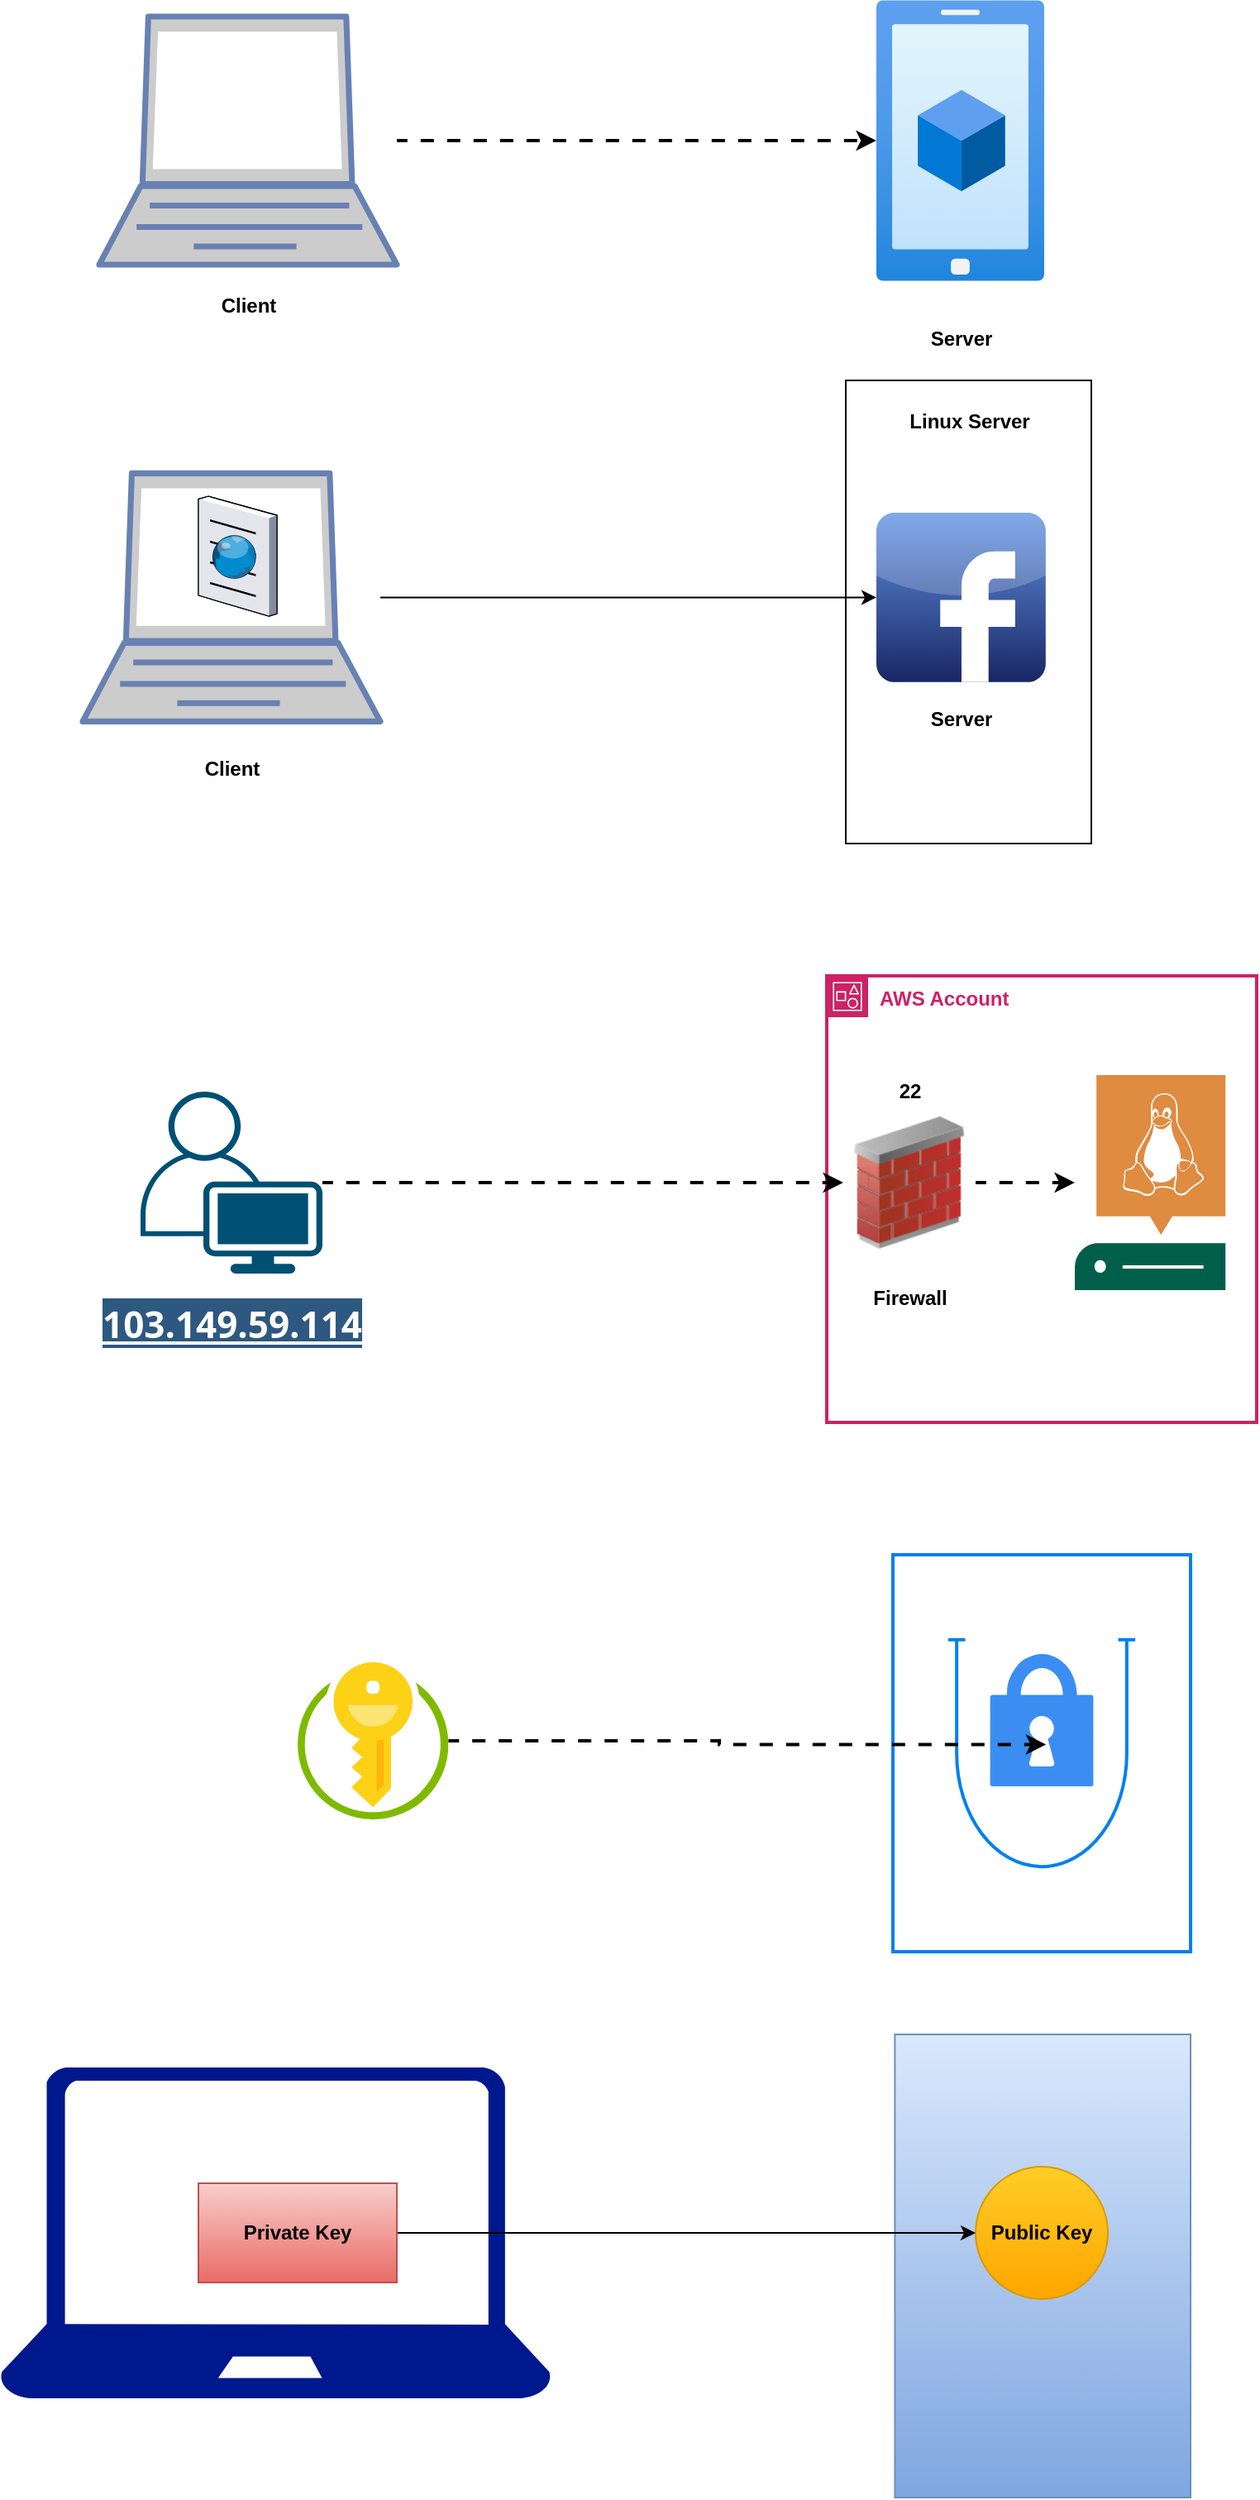 <mxfile version="26.1.1">
  <diagram name="Page-1" id="fjbJWDlfLcNGqHqUYO34">
    <mxGraphModel dx="1259" dy="655" grid="1" gridSize="10" guides="1" tooltips="1" connect="1" arrows="1" fold="1" page="1" pageScale="1" pageWidth="850" pageHeight="1100" math="0" shadow="0">
      <root>
        <mxCell id="0" />
        <mxCell id="1" parent="0" />
        <mxCell id="qvgFBvXe_zUQoaFY5pT4-12" value="" style="rounded=0;whiteSpace=wrap;html=1;" vertex="1" parent="1">
          <mxGeometry x="531.49" y="390" width="148.51" height="280" as="geometry" />
        </mxCell>
        <mxCell id="qvgFBvXe_zUQoaFY5pT4-1" value="" style="fontColor=#0066CC;verticalAlign=top;verticalLabelPosition=bottom;labelPosition=center;align=center;html=1;outlineConnect=0;fillColor=#CCCCCC;strokeColor=#6881B3;gradientColor=none;gradientDirection=north;strokeWidth=2;shape=mxgraph.networks.laptop;" vertex="1" parent="1">
          <mxGeometry x="80" y="170" width="180" height="150" as="geometry" />
        </mxCell>
        <mxCell id="qvgFBvXe_zUQoaFY5pT4-2" value="" style="image;aspect=fixed;html=1;points=[];align=center;fontSize=12;image=img/lib/azure2/general/Mobile.svg;" vertex="1" parent="1">
          <mxGeometry x="550" y="160" width="101.49" height="170" as="geometry" />
        </mxCell>
        <mxCell id="qvgFBvXe_zUQoaFY5pT4-3" style="edgeStyle=orthogonalEdgeStyle;rounded=0;orthogonalLoop=1;jettySize=auto;html=1;entryX=0;entryY=0.5;entryDx=0;entryDy=0;entryPerimeter=0;flowAnimation=1;strokeWidth=2;" edge="1" parent="1" source="qvgFBvXe_zUQoaFY5pT4-1" target="qvgFBvXe_zUQoaFY5pT4-2">
          <mxGeometry relative="1" as="geometry" />
        </mxCell>
        <mxCell id="qvgFBvXe_zUQoaFY5pT4-4" value="&lt;b&gt;Server&lt;/b&gt;" style="text;html=1;align=center;verticalAlign=middle;resizable=0;points=[];autosize=1;strokeColor=none;fillColor=none;" vertex="1" parent="1">
          <mxGeometry x="570.74" y="350" width="60" height="30" as="geometry" />
        </mxCell>
        <mxCell id="qvgFBvXe_zUQoaFY5pT4-5" value="&lt;b&gt;Client&lt;/b&gt;" style="text;html=1;align=center;verticalAlign=middle;resizable=0;points=[];autosize=1;strokeColor=none;fillColor=none;" vertex="1" parent="1">
          <mxGeometry x="140" y="330" width="60" height="30" as="geometry" />
        </mxCell>
        <mxCell id="qvgFBvXe_zUQoaFY5pT4-6" value="" style="dashed=0;outlineConnect=0;html=1;align=center;labelPosition=center;verticalLabelPosition=bottom;verticalAlign=top;shape=mxgraph.webicons.facebook;fillColor=#6294E4;gradientColor=#1A2665" vertex="1" parent="1">
          <mxGeometry x="550" y="470" width="102.4" height="102.4" as="geometry" />
        </mxCell>
        <mxCell id="qvgFBvXe_zUQoaFY5pT4-8" style="edgeStyle=orthogonalEdgeStyle;rounded=0;orthogonalLoop=1;jettySize=auto;html=1;" edge="1" parent="1" source="qvgFBvXe_zUQoaFY5pT4-7" target="qvgFBvXe_zUQoaFY5pT4-6">
          <mxGeometry relative="1" as="geometry" />
        </mxCell>
        <mxCell id="qvgFBvXe_zUQoaFY5pT4-7" value="" style="fontColor=#0066CC;verticalAlign=top;verticalLabelPosition=bottom;labelPosition=center;align=center;html=1;outlineConnect=0;fillColor=#CCCCCC;strokeColor=#6881B3;gradientColor=none;gradientDirection=north;strokeWidth=2;shape=mxgraph.networks.laptop;" vertex="1" parent="1">
          <mxGeometry x="70" y="446.2" width="180" height="150" as="geometry" />
        </mxCell>
        <mxCell id="qvgFBvXe_zUQoaFY5pT4-9" value="&lt;b&gt;Server&lt;/b&gt;" style="text;html=1;align=center;verticalAlign=middle;resizable=0;points=[];autosize=1;strokeColor=none;fillColor=none;" vertex="1" parent="1">
          <mxGeometry x="570.74" y="580" width="60" height="30" as="geometry" />
        </mxCell>
        <mxCell id="qvgFBvXe_zUQoaFY5pT4-10" value="" style="verticalLabelPosition=bottom;sketch=0;aspect=fixed;html=1;verticalAlign=top;strokeColor=none;align=center;outlineConnect=0;shape=mxgraph.citrix.browser;" vertex="1" parent="1">
          <mxGeometry x="140" y="460" width="47.5" height="72.5" as="geometry" />
        </mxCell>
        <mxCell id="qvgFBvXe_zUQoaFY5pT4-11" value="&lt;b&gt;Client&lt;/b&gt;" style="text;html=1;align=center;verticalAlign=middle;resizable=0;points=[];autosize=1;strokeColor=none;fillColor=none;" vertex="1" parent="1">
          <mxGeometry x="130" y="610" width="60" height="30" as="geometry" />
        </mxCell>
        <mxCell id="qvgFBvXe_zUQoaFY5pT4-13" value="&lt;b&gt;Linux Server&lt;/b&gt;" style="text;html=1;align=center;verticalAlign=middle;resizable=0;points=[];autosize=1;strokeColor=none;fillColor=none;" vertex="1" parent="1">
          <mxGeometry x="555.74" y="400" width="100" height="30" as="geometry" />
        </mxCell>
        <mxCell id="qvgFBvXe_zUQoaFY5pT4-14" value="&lt;b&gt;AWS Account&lt;/b&gt;" style="points=[[0,0],[0.25,0],[0.5,0],[0.75,0],[1,0],[1,0.25],[1,0.5],[1,0.75],[1,1],[0.75,1],[0.5,1],[0.25,1],[0,1],[0,0.75],[0,0.5],[0,0.25]];outlineConnect=0;gradientColor=none;html=1;whiteSpace=wrap;fontSize=12;fontStyle=0;container=1;pointerEvents=0;collapsible=0;recursiveResize=0;shape=mxgraph.aws4.group;grIcon=mxgraph.aws4.group_account;strokeColor=#CD2264;fillColor=none;verticalAlign=top;align=left;spacingLeft=30;fontColor=#CD2264;dashed=0;strokeWidth=2;" vertex="1" parent="1">
          <mxGeometry x="520" y="750" width="260" height="270" as="geometry" />
        </mxCell>
        <mxCell id="qvgFBvXe_zUQoaFY5pT4-15" value="" style="sketch=0;pointerEvents=1;shadow=0;dashed=0;html=1;strokeColor=none;fillColor=#005F4B;labelPosition=center;verticalLabelPosition=bottom;verticalAlign=top;align=center;outlineConnect=0;shape=mxgraph.veeam2.linux_server;" vertex="1" parent="qvgFBvXe_zUQoaFY5pT4-14">
          <mxGeometry x="150" y="60" width="91.12" height="130" as="geometry" />
        </mxCell>
        <mxCell id="qvgFBvXe_zUQoaFY5pT4-17" style="edgeStyle=orthogonalEdgeStyle;rounded=0;orthogonalLoop=1;jettySize=auto;html=1;flowAnimation=1;strokeWidth=2;" edge="1" parent="qvgFBvXe_zUQoaFY5pT4-14" source="qvgFBvXe_zUQoaFY5pT4-16" target="qvgFBvXe_zUQoaFY5pT4-15">
          <mxGeometry relative="1" as="geometry" />
        </mxCell>
        <mxCell id="qvgFBvXe_zUQoaFY5pT4-16" value="" style="image;html=1;image=img/lib/clip_art/networking/Firewall_02_128x128.png" vertex="1" parent="qvgFBvXe_zUQoaFY5pT4-14">
          <mxGeometry x="10" y="85" width="80" height="80" as="geometry" />
        </mxCell>
        <mxCell id="qvgFBvXe_zUQoaFY5pT4-18" value="&lt;b&gt;Firewall&lt;/b&gt;" style="text;html=1;align=center;verticalAlign=middle;resizable=0;points=[];autosize=1;strokeColor=none;fillColor=none;" vertex="1" parent="qvgFBvXe_zUQoaFY5pT4-14">
          <mxGeometry x="15" y="180" width="70" height="30" as="geometry" />
        </mxCell>
        <mxCell id="qvgFBvXe_zUQoaFY5pT4-22" value="&lt;b&gt;22&lt;/b&gt;" style="text;html=1;align=center;verticalAlign=middle;resizable=0;points=[];autosize=1;strokeColor=none;fillColor=none;" vertex="1" parent="qvgFBvXe_zUQoaFY5pT4-14">
          <mxGeometry x="30" y="55" width="40" height="30" as="geometry" />
        </mxCell>
        <mxCell id="qvgFBvXe_zUQoaFY5pT4-20" style="edgeStyle=orthogonalEdgeStyle;rounded=0;orthogonalLoop=1;jettySize=auto;html=1;strokeWidth=2;flowAnimation=1;" edge="1" parent="1" source="qvgFBvXe_zUQoaFY5pT4-19" target="qvgFBvXe_zUQoaFY5pT4-16">
          <mxGeometry relative="1" as="geometry" />
        </mxCell>
        <mxCell id="qvgFBvXe_zUQoaFY5pT4-19" value="" style="points=[[0.35,0,0],[0.98,0.51,0],[1,0.71,0],[0.67,1,0],[0,0.795,0],[0,0.65,0]];verticalLabelPosition=bottom;sketch=0;html=1;verticalAlign=top;aspect=fixed;align=center;pointerEvents=1;shape=mxgraph.cisco19.user;fillColor=#005073;strokeColor=none;" vertex="1" parent="1">
          <mxGeometry x="105" y="820" width="110" height="110" as="geometry" />
        </mxCell>
        <mxCell id="qvgFBvXe_zUQoaFY5pT4-21" value="&lt;a style=&quot;box-sizing: border-box; font-family: &amp;quot;Open Sans&amp;quot;, sans-serif; color: rgb(255, 255, 255); background-color: rgb(45, 88, 127); transition: 0.2s ease-in-out; outline: 0px; font-size: 22px; font-weight: 700; text-align: start; text-wrap-mode: wrap;&quot; href=&quot;https://whatismyipaddress.com/ip/103.149.59.114&quot;&gt;103.149.59.114&lt;/a&gt;" style="text;html=1;align=center;verticalAlign=middle;resizable=0;points=[];autosize=1;strokeColor=none;fillColor=none;" vertex="1" parent="1">
          <mxGeometry x="70" y="940" width="180" height="40" as="geometry" />
        </mxCell>
        <mxCell id="qvgFBvXe_zUQoaFY5pT4-23" value="" style="html=1;verticalLabelPosition=bottom;align=center;labelBackgroundColor=#ffffff;verticalAlign=top;strokeWidth=2;strokeColor=#0080F0;shadow=0;dashed=0;shape=mxgraph.ios7.icons.bag;" vertex="1" parent="1">
          <mxGeometry x="560" y="1100" width="180" height="240" as="geometry" />
        </mxCell>
        <mxCell id="qvgFBvXe_zUQoaFY5pT4-24" value="" style="sketch=0;html=1;aspect=fixed;strokeColor=none;shadow=0;fillColor=#3B8DF1;verticalAlign=top;labelPosition=center;verticalLabelPosition=bottom;shape=mxgraph.gcp2.lock" vertex="1" parent="1">
          <mxGeometry x="618.8" y="1160" width="62.4" height="80" as="geometry" />
        </mxCell>
        <mxCell id="qvgFBvXe_zUQoaFY5pT4-25" value="" style="image;sketch=0;aspect=fixed;html=1;points=[];align=center;fontSize=12;image=img/lib/mscae/Key_Vaults.svg;" vertex="1" parent="1">
          <mxGeometry x="200" y="1165" width="91.2" height="95" as="geometry" />
        </mxCell>
        <mxCell id="qvgFBvXe_zUQoaFY5pT4-26" style="edgeStyle=orthogonalEdgeStyle;rounded=0;orthogonalLoop=1;jettySize=auto;html=1;entryX=0.542;entryY=0.684;entryDx=0;entryDy=0;entryPerimeter=0;flowAnimation=1;strokeWidth=2;" edge="1" parent="1" source="qvgFBvXe_zUQoaFY5pT4-25" target="qvgFBvXe_zUQoaFY5pT4-24">
          <mxGeometry relative="1" as="geometry" />
        </mxCell>
        <mxCell id="qvgFBvXe_zUQoaFY5pT4-28" value="" style="rounded=0;whiteSpace=wrap;html=1;fillColor=#dae8fc;gradientColor=#7ea6e0;strokeColor=#6c8ebf;" vertex="1" parent="1">
          <mxGeometry x="561.2" y="1390" width="178.8" height="280" as="geometry" />
        </mxCell>
        <mxCell id="qvgFBvXe_zUQoaFY5pT4-29" value="&lt;b&gt;Public Key&lt;/b&gt;" style="ellipse;whiteSpace=wrap;html=1;aspect=fixed;fillColor=#ffcd28;gradientColor=#ffa500;strokeColor=#d79b00;" vertex="1" parent="1">
          <mxGeometry x="610" y="1470" width="80" height="80" as="geometry" />
        </mxCell>
        <mxCell id="qvgFBvXe_zUQoaFY5pT4-31" value="" style="sketch=0;aspect=fixed;pointerEvents=1;shadow=0;dashed=0;html=1;strokeColor=none;labelPosition=center;verticalLabelPosition=bottom;verticalAlign=top;align=center;fillColor=#00188D;shape=mxgraph.azure.laptop" vertex="1" parent="1">
          <mxGeometry x="20" y="1410" width="333.33" height="200" as="geometry" />
        </mxCell>
        <mxCell id="qvgFBvXe_zUQoaFY5pT4-33" style="edgeStyle=orthogonalEdgeStyle;rounded=0;orthogonalLoop=1;jettySize=auto;html=1;" edge="1" parent="1" source="qvgFBvXe_zUQoaFY5pT4-32" target="qvgFBvXe_zUQoaFY5pT4-29">
          <mxGeometry relative="1" as="geometry" />
        </mxCell>
        <mxCell id="qvgFBvXe_zUQoaFY5pT4-32" value="&lt;b&gt;Private Key&lt;/b&gt;" style="rounded=0;whiteSpace=wrap;html=1;fillColor=#f8cecc;gradientColor=#ea6b66;strokeColor=#b85450;" vertex="1" parent="1">
          <mxGeometry x="140" y="1480" width="120" height="60" as="geometry" />
        </mxCell>
      </root>
    </mxGraphModel>
  </diagram>
</mxfile>
